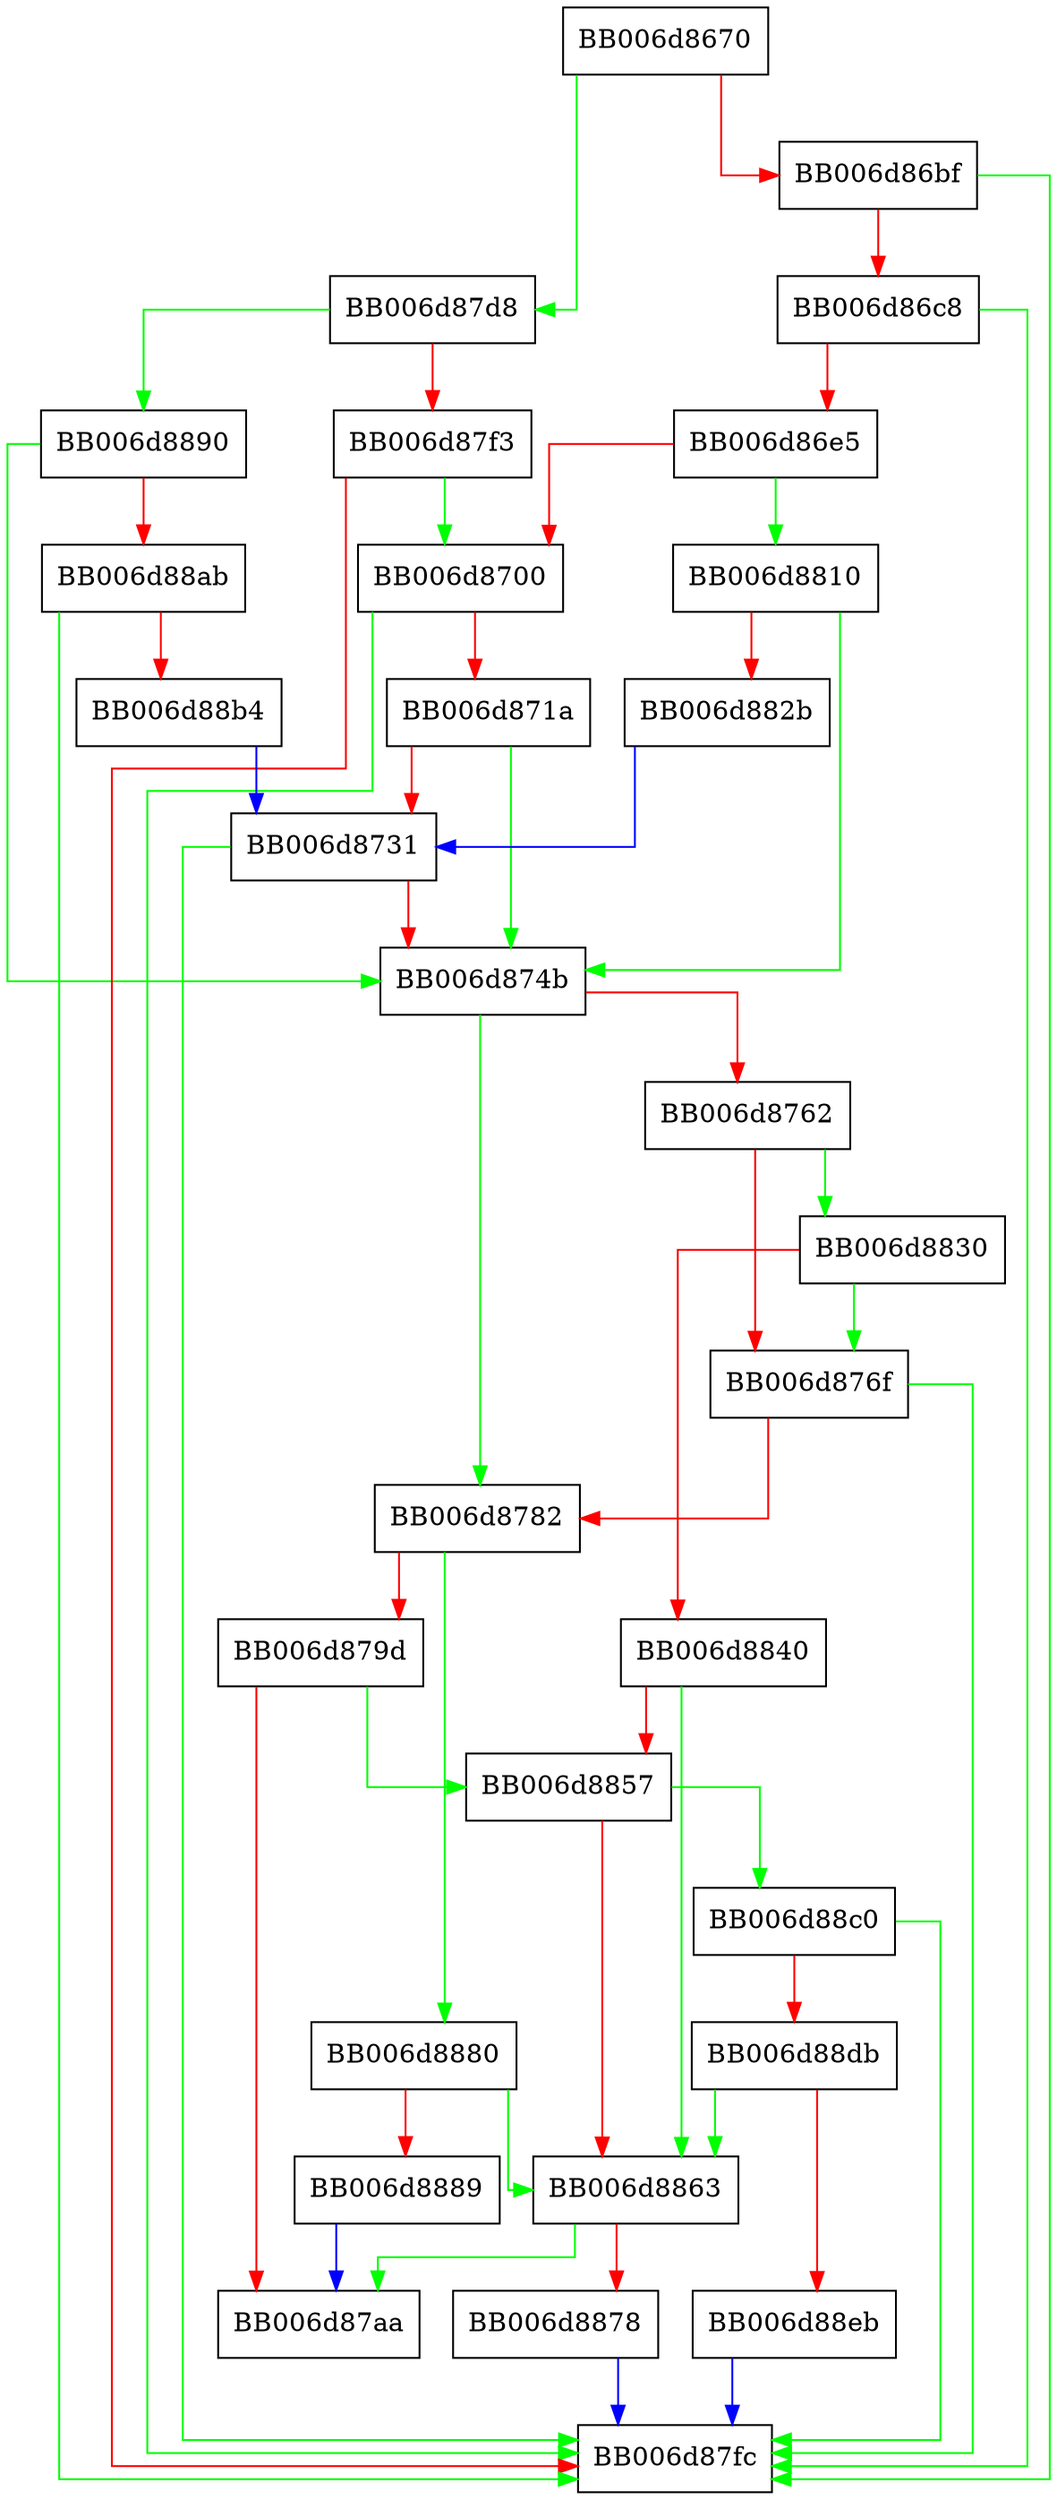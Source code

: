digraph rsa_get_params {
  node [shape="box"];
  graph [splines=ortho];
  BB006d8670 -> BB006d87d8 [color="green"];
  BB006d8670 -> BB006d86bf [color="red"];
  BB006d86bf -> BB006d87fc [color="green"];
  BB006d86bf -> BB006d86c8 [color="red"];
  BB006d86c8 -> BB006d87fc [color="green"];
  BB006d86c8 -> BB006d86e5 [color="red"];
  BB006d86e5 -> BB006d8810 [color="green"];
  BB006d86e5 -> BB006d8700 [color="red"];
  BB006d8700 -> BB006d87fc [color="green"];
  BB006d8700 -> BB006d871a [color="red"];
  BB006d871a -> BB006d874b [color="green"];
  BB006d871a -> BB006d8731 [color="red"];
  BB006d8731 -> BB006d87fc [color="green"];
  BB006d8731 -> BB006d874b [color="red"];
  BB006d874b -> BB006d8782 [color="green"];
  BB006d874b -> BB006d8762 [color="red"];
  BB006d8762 -> BB006d8830 [color="green"];
  BB006d8762 -> BB006d876f [color="red"];
  BB006d876f -> BB006d87fc [color="green"];
  BB006d876f -> BB006d8782 [color="red"];
  BB006d8782 -> BB006d8880 [color="green"];
  BB006d8782 -> BB006d879d [color="red"];
  BB006d879d -> BB006d8857 [color="green"];
  BB006d879d -> BB006d87aa [color="red"];
  BB006d87d8 -> BB006d8890 [color="green"];
  BB006d87d8 -> BB006d87f3 [color="red"];
  BB006d87f3 -> BB006d8700 [color="green"];
  BB006d87f3 -> BB006d87fc [color="red"];
  BB006d8810 -> BB006d874b [color="green"];
  BB006d8810 -> BB006d882b [color="red"];
  BB006d882b -> BB006d8731 [color="blue"];
  BB006d8830 -> BB006d876f [color="green"];
  BB006d8830 -> BB006d8840 [color="red"];
  BB006d8840 -> BB006d8863 [color="green"];
  BB006d8840 -> BB006d8857 [color="red"];
  BB006d8857 -> BB006d88c0 [color="green"];
  BB006d8857 -> BB006d8863 [color="red"];
  BB006d8863 -> BB006d87aa [color="green"];
  BB006d8863 -> BB006d8878 [color="red"];
  BB006d8878 -> BB006d87fc [color="blue"];
  BB006d8880 -> BB006d8863 [color="green"];
  BB006d8880 -> BB006d8889 [color="red"];
  BB006d8889 -> BB006d87aa [color="blue"];
  BB006d8890 -> BB006d874b [color="green"];
  BB006d8890 -> BB006d88ab [color="red"];
  BB006d88ab -> BB006d87fc [color="green"];
  BB006d88ab -> BB006d88b4 [color="red"];
  BB006d88b4 -> BB006d8731 [color="blue"];
  BB006d88c0 -> BB006d87fc [color="green"];
  BB006d88c0 -> BB006d88db [color="red"];
  BB006d88db -> BB006d8863 [color="green"];
  BB006d88db -> BB006d88eb [color="red"];
  BB006d88eb -> BB006d87fc [color="blue"];
}